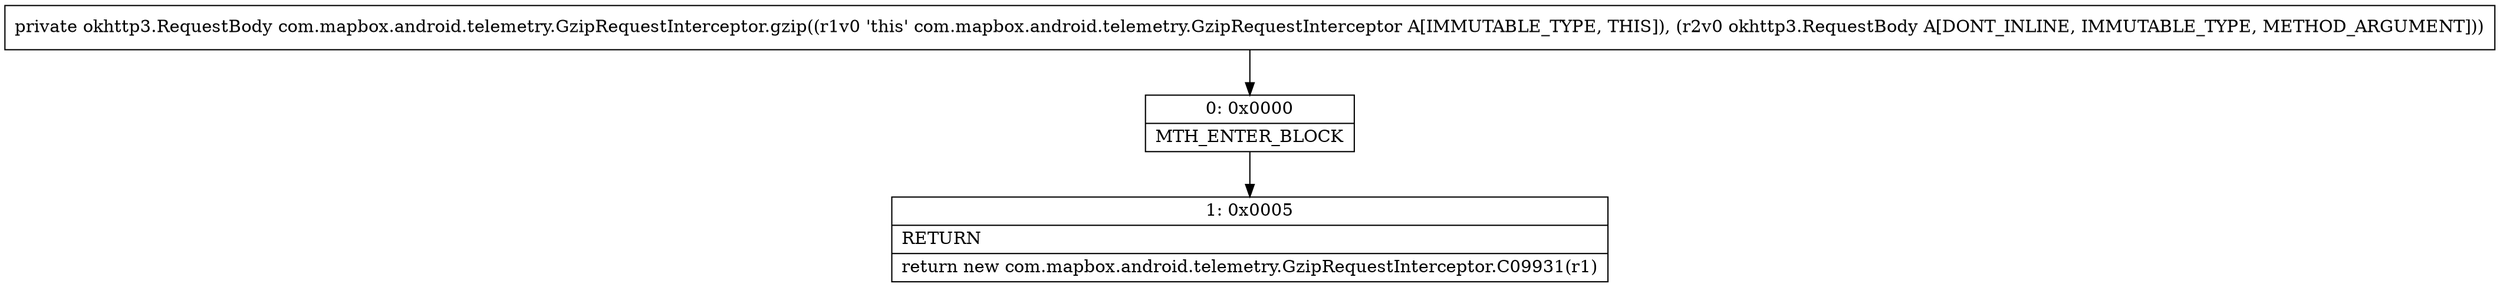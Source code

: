 digraph "CFG forcom.mapbox.android.telemetry.GzipRequestInterceptor.gzip(Lokhttp3\/RequestBody;)Lokhttp3\/RequestBody;" {
Node_0 [shape=record,label="{0\:\ 0x0000|MTH_ENTER_BLOCK\l}"];
Node_1 [shape=record,label="{1\:\ 0x0005|RETURN\l|return new com.mapbox.android.telemetry.GzipRequestInterceptor.C09931(r1)\l}"];
MethodNode[shape=record,label="{private okhttp3.RequestBody com.mapbox.android.telemetry.GzipRequestInterceptor.gzip((r1v0 'this' com.mapbox.android.telemetry.GzipRequestInterceptor A[IMMUTABLE_TYPE, THIS]), (r2v0 okhttp3.RequestBody A[DONT_INLINE, IMMUTABLE_TYPE, METHOD_ARGUMENT])) }"];
MethodNode -> Node_0;
Node_0 -> Node_1;
}

